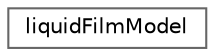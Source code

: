 digraph "Graphical Class Hierarchy"
{
 // LATEX_PDF_SIZE
  bgcolor="transparent";
  edge [fontname=Helvetica,fontsize=10,labelfontname=Helvetica,labelfontsize=10];
  node [fontname=Helvetica,fontsize=10,shape=box,height=0.2,width=0.4];
  rankdir="LR";
  Node0 [id="Node000000",label="liquidFilmModel",height=0.2,width=0.4,color="grey40", fillcolor="white", style="filled",URL="$classFoam_1_1regionFaModels_1_1liquidFilmModel.html",tooltip="Thin Model Film model."];
}
